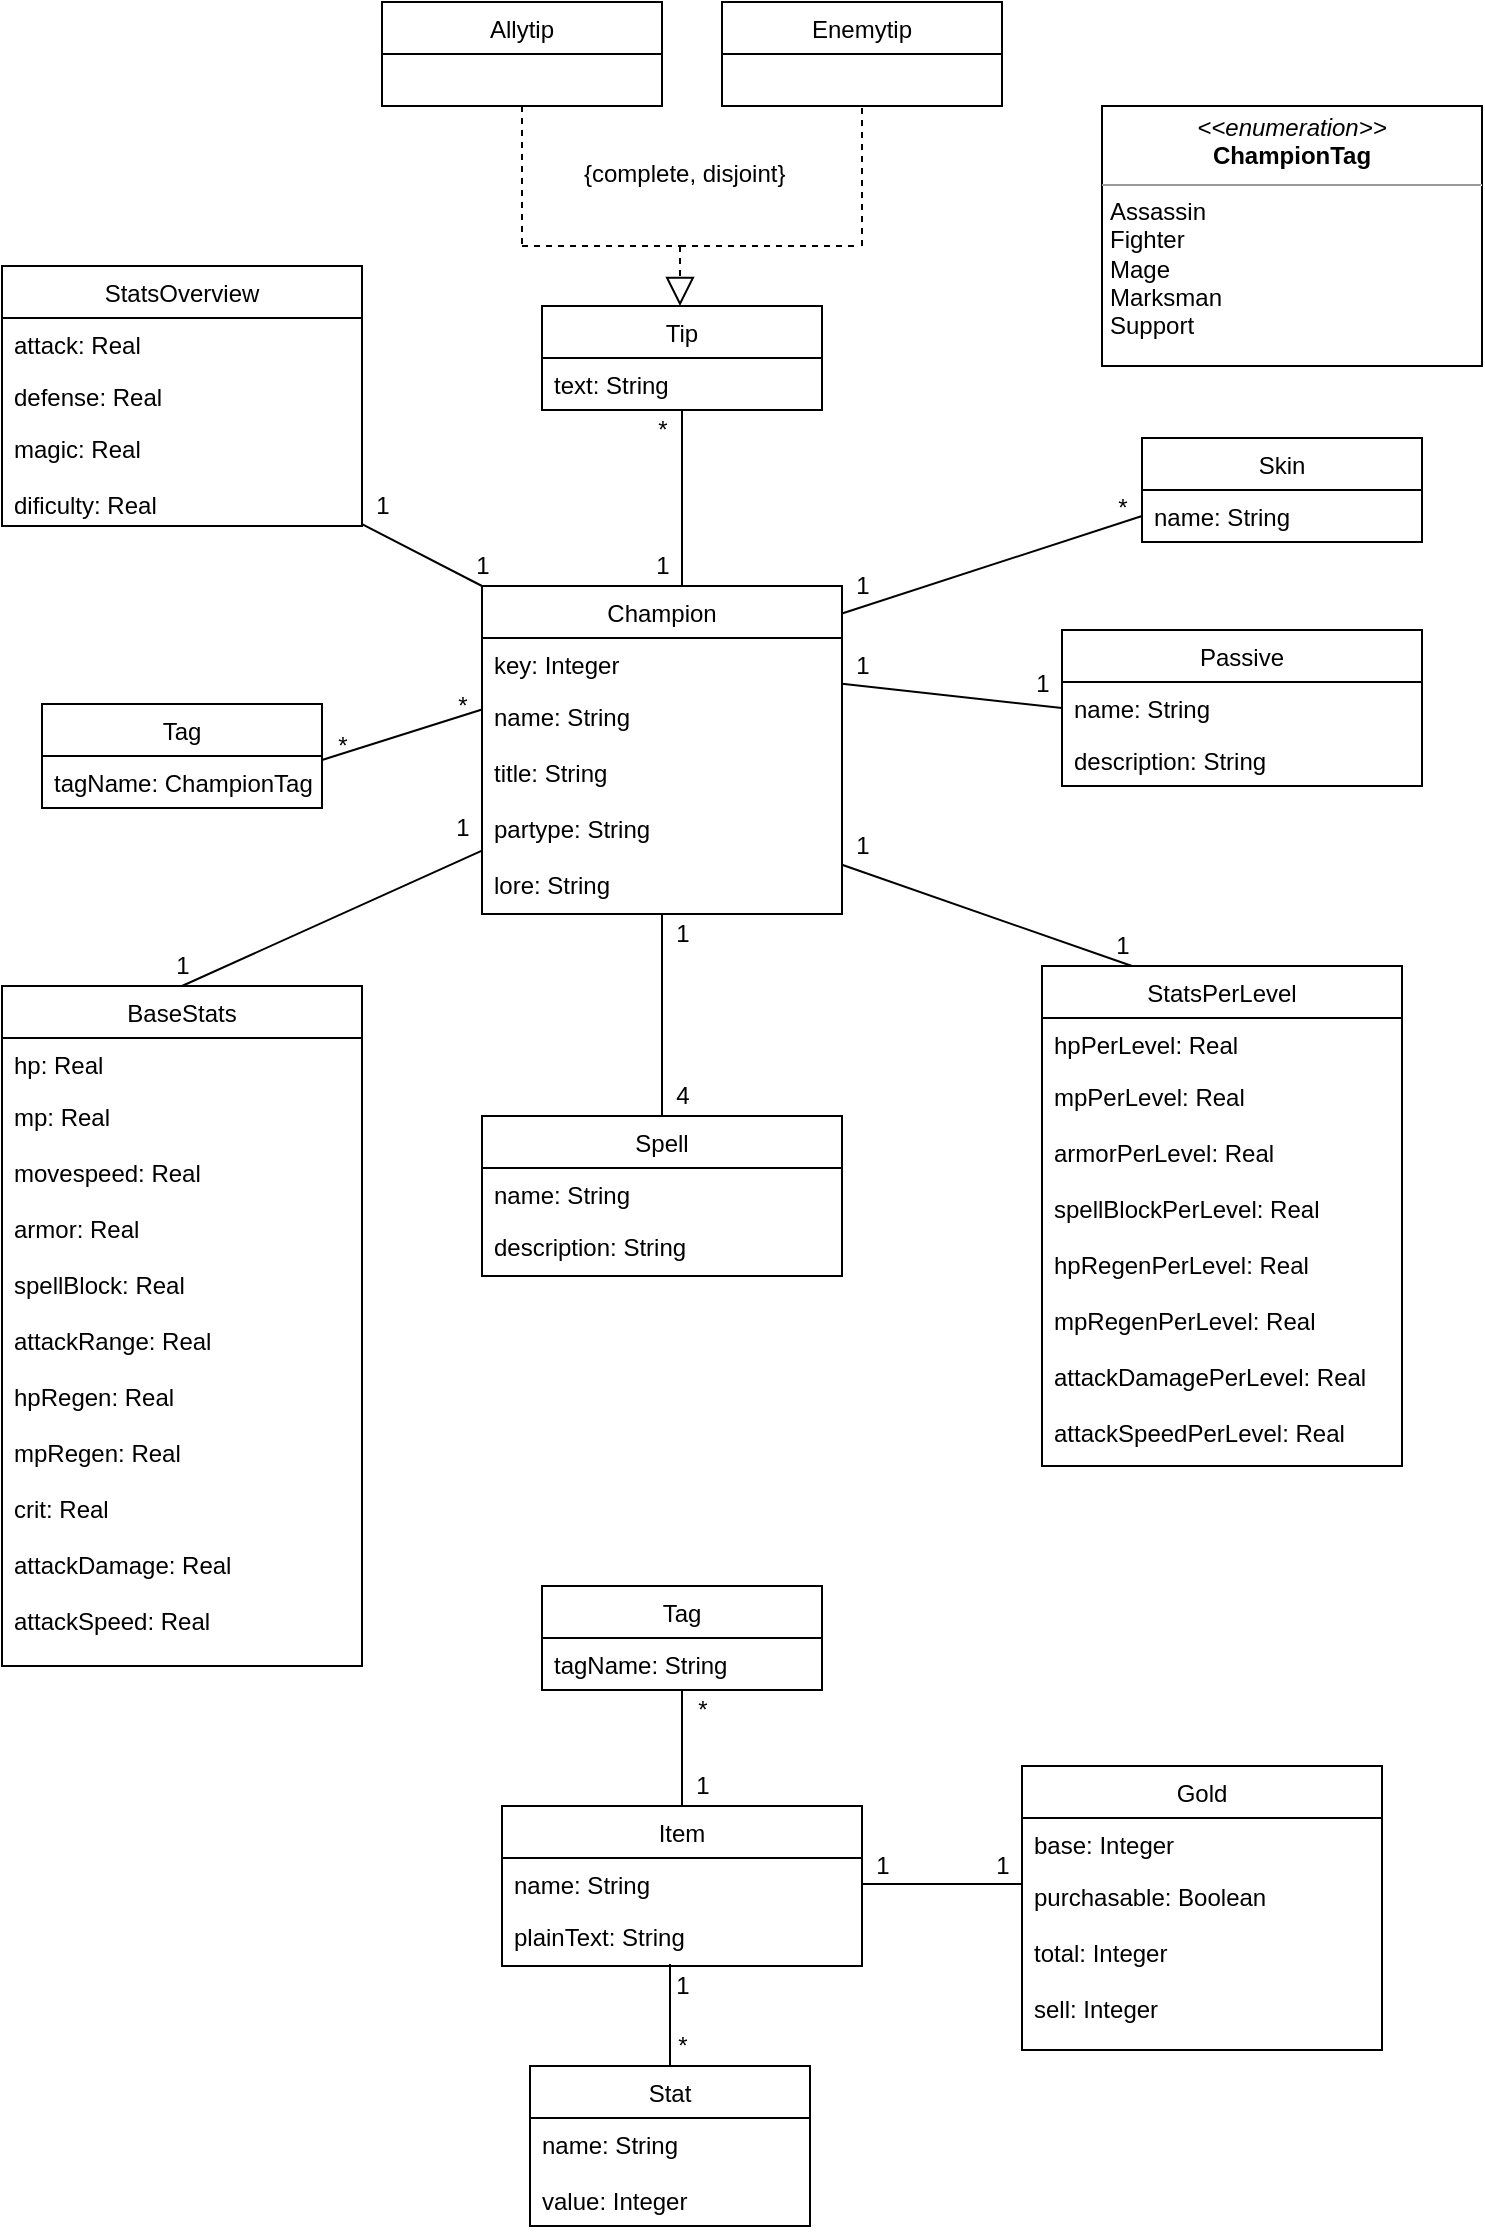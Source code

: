 <mxfile version="15.7.3" type="device"><diagram id="7Ojvw9fCnl7XkcwOHA01" name="Page-1"><mxGraphModel dx="1422" dy="1931" grid="1" gridSize="10" guides="1" tooltips="1" connect="1" arrows="1" fold="1" page="1" pageScale="1" pageWidth="827" pageHeight="1169" math="0" shadow="0"><root><mxCell id="0"/><mxCell id="1" parent="0"/><mxCell id="x-GfVQAkomOEwm2tWLch-3" value="Champion" style="swimlane;fontStyle=0;childLayout=stackLayout;horizontal=1;startSize=26;fillColor=none;horizontalStack=0;resizeParent=1;resizeParentMax=0;resizeLast=0;collapsible=1;marginBottom=0;" parent="1" vertex="1"><mxGeometry x="310" y="250" width="180" height="164" as="geometry"><mxRectangle x="100" y="80" width="90" height="26" as="alternateBounds"/></mxGeometry></mxCell><mxCell id="x-GfVQAkomOEwm2tWLch-5" value="key: Integer" style="text;strokeColor=none;fillColor=none;align=left;verticalAlign=top;spacingLeft=4;spacingRight=4;overflow=hidden;rotatable=0;points=[[0,0.5],[1,0.5]];portConstraint=eastwest;" parent="x-GfVQAkomOEwm2tWLch-3" vertex="1"><mxGeometry y="26" width="180" height="26" as="geometry"/></mxCell><mxCell id="x-GfVQAkomOEwm2tWLch-6" value="name: String&#10;&#10;title: String&#10;&#10;partype: String&#10;&#10;lore: String&#10;&#10;" style="text;strokeColor=none;fillColor=none;align=left;verticalAlign=top;spacingLeft=4;spacingRight=4;overflow=hidden;rotatable=0;points=[[0,0.5],[1,0.5]];portConstraint=eastwest;" parent="x-GfVQAkomOEwm2tWLch-3" vertex="1"><mxGeometry y="52" width="180" height="112" as="geometry"/></mxCell><mxCell id="x-GfVQAkomOEwm2tWLch-13" value="Allytip" style="swimlane;fontStyle=0;childLayout=stackLayout;horizontal=1;startSize=26;fillColor=none;horizontalStack=0;resizeParent=1;resizeParentMax=0;resizeLast=0;collapsible=1;marginBottom=0;" parent="1" vertex="1"><mxGeometry x="260" y="-42" width="140" height="52" as="geometry"/></mxCell><mxCell id="x-GfVQAkomOEwm2tWLch-15" value="Enemytip" style="swimlane;fontStyle=0;childLayout=stackLayout;horizontal=1;startSize=26;fillColor=none;horizontalStack=0;resizeParent=1;resizeParentMax=0;resizeLast=0;collapsible=1;marginBottom=0;" parent="1" vertex="1"><mxGeometry x="430" y="-42" width="140" height="52" as="geometry"/></mxCell><mxCell id="x-GfVQAkomOEwm2tWLch-17" value="Tag" style="swimlane;fontStyle=0;childLayout=stackLayout;horizontal=1;startSize=26;fillColor=none;horizontalStack=0;resizeParent=1;resizeParentMax=0;resizeLast=0;collapsible=1;marginBottom=0;" parent="1" vertex="1"><mxGeometry x="90" y="309" width="140" height="52" as="geometry"/></mxCell><mxCell id="x-GfVQAkomOEwm2tWLch-18" value="tagName: ChampionTag" style="text;strokeColor=none;fillColor=none;align=left;verticalAlign=top;spacingLeft=4;spacingRight=4;overflow=hidden;rotatable=0;points=[[0,0.5],[1,0.5]];portConstraint=eastwest;" parent="x-GfVQAkomOEwm2tWLch-17" vertex="1"><mxGeometry y="26" width="140" height="26" as="geometry"/></mxCell><mxCell id="x-GfVQAkomOEwm2tWLch-21" value="" style="endArrow=none;html=1;rounded=0;" parent="1" edge="1" source="d09dwsSL0HzVPub83wqn-11"><mxGeometry width="50" height="50" relative="1" as="geometry"><mxPoint x="369.846" y="181" as="sourcePoint"/><mxPoint x="410" y="250" as="targetPoint"/></mxGeometry></mxCell><mxCell id="x-GfVQAkomOEwm2tWLch-23" value="" style="endArrow=none;html=1;rounded=0;exitX=0;exitY=0.85;exitDx=0;exitDy=0;exitPerimeter=0;entryX=0;entryY=0.087;entryDx=0;entryDy=0;entryPerimeter=0;" parent="1" source="x-GfVQAkomOEwm2tWLch-24" target="x-GfVQAkomOEwm2tWLch-6" edge="1"><mxGeometry width="50" height="50" relative="1" as="geometry"><mxPoint x="390" y="420" as="sourcePoint"/><mxPoint x="440" y="370" as="targetPoint"/></mxGeometry></mxCell><mxCell id="x-GfVQAkomOEwm2tWLch-24" value="*" style="text;html=1;align=center;verticalAlign=middle;resizable=0;points=[];autosize=1;strokeColor=none;fillColor=none;" parent="1" vertex="1"><mxGeometry x="230" y="320" width="20" height="20" as="geometry"/></mxCell><mxCell id="x-GfVQAkomOEwm2tWLch-25" value="*" style="text;html=1;align=center;verticalAlign=middle;resizable=0;points=[];autosize=1;strokeColor=none;fillColor=none;" parent="1" vertex="1"><mxGeometry x="290" y="300" width="20" height="20" as="geometry"/></mxCell><mxCell id="x-GfVQAkomOEwm2tWLch-26" value="*" style="text;html=1;align=center;verticalAlign=middle;resizable=0;points=[];autosize=1;strokeColor=none;fillColor=none;" parent="1" vertex="1"><mxGeometry x="390" y="162" width="20" height="20" as="geometry"/></mxCell><mxCell id="x-GfVQAkomOEwm2tWLch-27" value="1" style="text;html=1;align=center;verticalAlign=middle;resizable=0;points=[];autosize=1;strokeColor=none;fillColor=none;" parent="1" vertex="1"><mxGeometry x="490" y="280" width="20" height="20" as="geometry"/></mxCell><mxCell id="x-GfVQAkomOEwm2tWLch-32" value="StatsOverview" style="swimlane;fontStyle=0;childLayout=stackLayout;horizontal=1;startSize=26;fillColor=none;horizontalStack=0;resizeParent=1;resizeParentMax=0;resizeLast=0;collapsible=1;marginBottom=0;" parent="1" vertex="1"><mxGeometry x="70" y="90" width="180" height="130" as="geometry"><mxRectangle x="100" y="80" width="90" height="26" as="alternateBounds"/></mxGeometry></mxCell><mxCell id="x-GfVQAkomOEwm2tWLch-33" value="attack: Real" style="text;strokeColor=none;fillColor=none;align=left;verticalAlign=top;spacingLeft=4;spacingRight=4;overflow=hidden;rotatable=0;points=[[0,0.5],[1,0.5]];portConstraint=eastwest;" parent="x-GfVQAkomOEwm2tWLch-32" vertex="1"><mxGeometry y="26" width="180" height="26" as="geometry"/></mxCell><mxCell id="x-GfVQAkomOEwm2tWLch-34" value="defense: Real" style="text;strokeColor=none;fillColor=none;align=left;verticalAlign=top;spacingLeft=4;spacingRight=4;overflow=hidden;rotatable=0;points=[[0,0.5],[1,0.5]];portConstraint=eastwest;" parent="x-GfVQAkomOEwm2tWLch-32" vertex="1"><mxGeometry y="52" width="180" height="26" as="geometry"/></mxCell><mxCell id="x-GfVQAkomOEwm2tWLch-35" value="magic: Real&#10;&#10;dificulty: Real&#10;&#10;" style="text;strokeColor=none;fillColor=none;align=left;verticalAlign=top;spacingLeft=4;spacingRight=4;overflow=hidden;rotatable=0;points=[[0,0.5],[1,0.5]];portConstraint=eastwest;" parent="x-GfVQAkomOEwm2tWLch-32" vertex="1"><mxGeometry y="78" width="180" height="52" as="geometry"/></mxCell><mxCell id="x-GfVQAkomOEwm2tWLch-36" value="" style="endArrow=none;html=1;rounded=0;entryX=0;entryY=0;entryDx=0;entryDy=0;exitX=1;exitY=0.981;exitDx=0;exitDy=0;exitPerimeter=0;" parent="1" source="x-GfVQAkomOEwm2tWLch-35" target="x-GfVQAkomOEwm2tWLch-3" edge="1"><mxGeometry width="50" height="50" relative="1" as="geometry"><mxPoint x="390" y="420" as="sourcePoint"/><mxPoint x="440" y="370" as="targetPoint"/></mxGeometry></mxCell><mxCell id="x-GfVQAkomOEwm2tWLch-37" value="1" style="text;html=1;align=center;verticalAlign=middle;resizable=0;points=[];autosize=1;strokeColor=none;fillColor=none;" parent="1" vertex="1"><mxGeometry x="250" y="200" width="20" height="20" as="geometry"/></mxCell><mxCell id="x-GfVQAkomOEwm2tWLch-38" value="1" style="text;html=1;align=center;verticalAlign=middle;resizable=0;points=[];autosize=1;strokeColor=none;fillColor=none;" parent="1" vertex="1"><mxGeometry x="300" y="230" width="20" height="20" as="geometry"/></mxCell><mxCell id="x-GfVQAkomOEwm2tWLch-39" value="BaseStats" style="swimlane;fontStyle=0;childLayout=stackLayout;horizontal=1;startSize=26;fillColor=none;horizontalStack=0;resizeParent=1;resizeParentMax=0;resizeLast=0;collapsible=1;marginBottom=0;" parent="1" vertex="1"><mxGeometry x="70" y="450" width="180" height="340" as="geometry"><mxRectangle x="100" y="80" width="90" height="26" as="alternateBounds"/></mxGeometry></mxCell><mxCell id="x-GfVQAkomOEwm2tWLch-40" value="hp: Real" style="text;strokeColor=none;fillColor=none;align=left;verticalAlign=top;spacingLeft=4;spacingRight=4;overflow=hidden;rotatable=0;points=[[0,0.5],[1,0.5]];portConstraint=eastwest;" parent="x-GfVQAkomOEwm2tWLch-39" vertex="1"><mxGeometry y="26" width="180" height="26" as="geometry"/></mxCell><mxCell id="x-GfVQAkomOEwm2tWLch-42" value="mp: Real&#10;&#10;movespeed: Real&#10;&#10;armor: Real&#10;&#10;spellBlock: Real&#10;&#10;attackRange: Real&#10;&#10;hpRegen: Real&#10;&#10;mpRegen: Real&#10;&#10;crit: Real&#10;&#10;attackDamage: Real&#10;&#10;attackSpeed: Real&#10;&#10;&#10;&#10;&#10;&#10;&#10;" style="text;strokeColor=none;fillColor=none;align=left;verticalAlign=top;spacingLeft=4;spacingRight=4;overflow=hidden;rotatable=0;points=[[0,0.5],[1,0.5]];portConstraint=eastwest;" parent="x-GfVQAkomOEwm2tWLch-39" vertex="1"><mxGeometry y="52" width="180" height="288" as="geometry"/></mxCell><mxCell id="x-GfVQAkomOEwm2tWLch-43" value="" style="endArrow=none;html=1;rounded=0;entryX=0;entryY=0.717;entryDx=0;entryDy=0;entryPerimeter=0;exitX=0.5;exitY=0;exitDx=0;exitDy=0;" parent="1" source="x-GfVQAkomOEwm2tWLch-39" target="x-GfVQAkomOEwm2tWLch-6" edge="1"><mxGeometry width="50" height="50" relative="1" as="geometry"><mxPoint x="390" y="390" as="sourcePoint"/><mxPoint x="440" y="340" as="targetPoint"/></mxGeometry></mxCell><mxCell id="x-GfVQAkomOEwm2tWLch-45" value="1" style="text;html=1;align=center;verticalAlign=middle;resizable=0;points=[];autosize=1;strokeColor=none;fillColor=none;" parent="1" vertex="1"><mxGeometry x="150" y="430" width="20" height="20" as="geometry"/></mxCell><mxCell id="x-GfVQAkomOEwm2tWLch-59" value="Spell" style="swimlane;fontStyle=0;childLayout=stackLayout;horizontal=1;startSize=26;fillColor=none;horizontalStack=0;resizeParent=1;resizeParentMax=0;resizeLast=0;collapsible=1;marginBottom=0;" parent="1" vertex="1"><mxGeometry x="310" y="515" width="180" height="80" as="geometry"><mxRectangle x="100" y="80" width="90" height="26" as="alternateBounds"/></mxGeometry></mxCell><mxCell id="x-GfVQAkomOEwm2tWLch-61" value="name: String" style="text;strokeColor=none;fillColor=none;align=left;verticalAlign=top;spacingLeft=4;spacingRight=4;overflow=hidden;rotatable=0;points=[[0,0.5],[1,0.5]];portConstraint=eastwest;" parent="x-GfVQAkomOEwm2tWLch-59" vertex="1"><mxGeometry y="26" width="180" height="26" as="geometry"/></mxCell><mxCell id="x-GfVQAkomOEwm2tWLch-62" value="description: String&#10;&#10;" style="text;strokeColor=none;fillColor=none;align=left;verticalAlign=top;spacingLeft=4;spacingRight=4;overflow=hidden;rotatable=0;points=[[0,0.5],[1,0.5]];portConstraint=eastwest;" parent="x-GfVQAkomOEwm2tWLch-59" vertex="1"><mxGeometry y="52" width="180" height="28" as="geometry"/></mxCell><mxCell id="x-GfVQAkomOEwm2tWLch-64" value="" style="endArrow=none;html=1;rounded=0;exitX=0.5;exitY=0;exitDx=0;exitDy=0;" parent="1" source="x-GfVQAkomOEwm2tWLch-59" target="x-GfVQAkomOEwm2tWLch-6" edge="1"><mxGeometry width="50" height="50" relative="1" as="geometry"><mxPoint x="390" y="580" as="sourcePoint"/><mxPoint x="480" y="460" as="targetPoint"/></mxGeometry></mxCell><mxCell id="x-GfVQAkomOEwm2tWLch-65" value="1" style="text;html=1;align=center;verticalAlign=middle;resizable=0;points=[];autosize=1;strokeColor=none;fillColor=none;" parent="1" vertex="1"><mxGeometry x="400" y="414" width="20" height="20" as="geometry"/></mxCell><mxCell id="x-GfVQAkomOEwm2tWLch-66" value="4" style="text;html=1;align=center;verticalAlign=middle;resizable=0;points=[];autosize=1;strokeColor=none;fillColor=none;" parent="1" vertex="1"><mxGeometry x="400" y="495" width="20" height="20" as="geometry"/></mxCell><mxCell id="x-GfVQAkomOEwm2tWLch-67" value="Item" style="swimlane;fontStyle=0;childLayout=stackLayout;horizontal=1;startSize=26;fillColor=none;horizontalStack=0;resizeParent=1;resizeParentMax=0;resizeLast=0;collapsible=1;marginBottom=0;" parent="1" vertex="1"><mxGeometry x="320" y="860" width="180" height="80" as="geometry"><mxRectangle x="100" y="80" width="90" height="26" as="alternateBounds"/></mxGeometry></mxCell><mxCell id="x-GfVQAkomOEwm2tWLch-68" value="name: String" style="text;strokeColor=none;fillColor=none;align=left;verticalAlign=top;spacingLeft=4;spacingRight=4;overflow=hidden;rotatable=0;points=[[0,0.5],[1,0.5]];portConstraint=eastwest;" parent="x-GfVQAkomOEwm2tWLch-67" vertex="1"><mxGeometry y="26" width="180" height="26" as="geometry"/></mxCell><mxCell id="x-GfVQAkomOEwm2tWLch-69" value="plainText: String" style="text;strokeColor=none;fillColor=none;align=left;verticalAlign=top;spacingLeft=4;spacingRight=4;overflow=hidden;rotatable=0;points=[[0,0.5],[1,0.5]];portConstraint=eastwest;" parent="x-GfVQAkomOEwm2tWLch-67" vertex="1"><mxGeometry y="52" width="180" height="26" as="geometry"/></mxCell><mxCell id="x-GfVQAkomOEwm2tWLch-70" value="&#10;&#10;" style="text;strokeColor=none;fillColor=none;align=left;verticalAlign=top;spacingLeft=4;spacingRight=4;overflow=hidden;rotatable=0;points=[[0,0.5],[1,0.5]];portConstraint=eastwest;" parent="x-GfVQAkomOEwm2tWLch-67" vertex="1"><mxGeometry y="78" width="180" height="2" as="geometry"/></mxCell><mxCell id="x-GfVQAkomOEwm2tWLch-71" value="Passive" style="swimlane;fontStyle=0;childLayout=stackLayout;horizontal=1;startSize=26;fillColor=none;horizontalStack=0;resizeParent=1;resizeParentMax=0;resizeLast=0;collapsible=1;marginBottom=0;" parent="1" vertex="1"><mxGeometry x="600" y="272" width="180" height="78" as="geometry"><mxRectangle x="100" y="80" width="90" height="26" as="alternateBounds"/></mxGeometry></mxCell><mxCell id="x-GfVQAkomOEwm2tWLch-72" value="name: String" style="text;strokeColor=none;fillColor=none;align=left;verticalAlign=top;spacingLeft=4;spacingRight=4;overflow=hidden;rotatable=0;points=[[0,0.5],[1,0.5]];portConstraint=eastwest;" parent="x-GfVQAkomOEwm2tWLch-71" vertex="1"><mxGeometry y="26" width="180" height="26" as="geometry"/></mxCell><mxCell id="x-GfVQAkomOEwm2tWLch-73" value="description: String" style="text;strokeColor=none;fillColor=none;align=left;verticalAlign=top;spacingLeft=4;spacingRight=4;overflow=hidden;rotatable=0;points=[[0,0.5],[1,0.5]];portConstraint=eastwest;" parent="x-GfVQAkomOEwm2tWLch-71" vertex="1"><mxGeometry y="52" width="180" height="26" as="geometry"/></mxCell><mxCell id="x-GfVQAkomOEwm2tWLch-75" value="" style="endArrow=none;html=1;rounded=0;exitX=0;exitY=0.5;exitDx=0;exitDy=0;" parent="1" source="x-GfVQAkomOEwm2tWLch-72" target="x-GfVQAkomOEwm2tWLch-5" edge="1"><mxGeometry width="50" height="50" relative="1" as="geometry"><mxPoint x="390" y="390" as="sourcePoint"/><mxPoint x="440" y="340" as="targetPoint"/></mxGeometry></mxCell><mxCell id="x-GfVQAkomOEwm2tWLch-76" value="1" style="text;html=1;align=center;verticalAlign=middle;resizable=0;points=[];autosize=1;strokeColor=none;fillColor=none;" parent="1" vertex="1"><mxGeometry x="580" y="289" width="20" height="20" as="geometry"/></mxCell><mxCell id="x-GfVQAkomOEwm2tWLch-78" value="Gold" style="swimlane;fontStyle=0;childLayout=stackLayout;horizontal=1;startSize=26;fillColor=none;horizontalStack=0;resizeParent=1;resizeParentMax=0;resizeLast=0;collapsible=1;marginBottom=0;" parent="1" vertex="1"><mxGeometry x="580" y="840" width="180" height="142" as="geometry"><mxRectangle x="100" y="80" width="90" height="26" as="alternateBounds"/></mxGeometry></mxCell><mxCell id="x-GfVQAkomOEwm2tWLch-79" value="base: Integer" style="text;strokeColor=none;fillColor=none;align=left;verticalAlign=top;spacingLeft=4;spacingRight=4;overflow=hidden;rotatable=0;points=[[0,0.5],[1,0.5]];portConstraint=eastwest;" parent="x-GfVQAkomOEwm2tWLch-78" vertex="1"><mxGeometry y="26" width="180" height="26" as="geometry"/></mxCell><mxCell id="x-GfVQAkomOEwm2tWLch-80" value="purchasable: Boolean&#10;&#10;total: Integer&#10;&#10;sell: Integer" style="text;strokeColor=none;fillColor=none;align=left;verticalAlign=top;spacingLeft=4;spacingRight=4;overflow=hidden;rotatable=0;points=[[0,0.5],[1,0.5]];portConstraint=eastwest;" parent="x-GfVQAkomOEwm2tWLch-78" vertex="1"><mxGeometry y="52" width="180" height="88" as="geometry"/></mxCell><mxCell id="x-GfVQAkomOEwm2tWLch-81" value="&#10;&#10;" style="text;strokeColor=none;fillColor=none;align=left;verticalAlign=top;spacingLeft=4;spacingRight=4;overflow=hidden;rotatable=0;points=[[0,0.5],[1,0.5]];portConstraint=eastwest;" parent="x-GfVQAkomOEwm2tWLch-78" vertex="1"><mxGeometry y="140" width="180" height="2" as="geometry"/></mxCell><mxCell id="x-GfVQAkomOEwm2tWLch-82" value="" style="endArrow=none;html=1;rounded=0;entryX=1;entryY=0.5;entryDx=0;entryDy=0;exitX=0;exitY=0.08;exitDx=0;exitDy=0;exitPerimeter=0;" parent="1" source="x-GfVQAkomOEwm2tWLch-80" target="x-GfVQAkomOEwm2tWLch-68" edge="1"><mxGeometry width="50" height="50" relative="1" as="geometry"><mxPoint x="380" y="870" as="sourcePoint"/><mxPoint x="430" y="820" as="targetPoint"/></mxGeometry></mxCell><mxCell id="x-GfVQAkomOEwm2tWLch-83" value="1" style="text;html=1;align=center;verticalAlign=middle;resizable=0;points=[];autosize=1;strokeColor=none;fillColor=none;" parent="1" vertex="1"><mxGeometry x="500" y="880" width="20" height="20" as="geometry"/></mxCell><mxCell id="x-GfVQAkomOEwm2tWLch-84" value="1" style="text;html=1;align=center;verticalAlign=middle;resizable=0;points=[];autosize=1;strokeColor=none;fillColor=none;" parent="1" vertex="1"><mxGeometry x="560" y="880" width="20" height="20" as="geometry"/></mxCell><mxCell id="x-GfVQAkomOEwm2tWLch-85" value="Tag" style="swimlane;fontStyle=0;childLayout=stackLayout;horizontal=1;startSize=26;fillColor=none;horizontalStack=0;resizeParent=1;resizeParentMax=0;resizeLast=0;collapsible=1;marginBottom=0;" parent="1" vertex="1"><mxGeometry x="340" y="750" width="140" height="52" as="geometry"/></mxCell><mxCell id="x-GfVQAkomOEwm2tWLch-86" value="tagName: String" style="text;strokeColor=none;fillColor=none;align=left;verticalAlign=top;spacingLeft=4;spacingRight=4;overflow=hidden;rotatable=0;points=[[0,0.5],[1,0.5]];portConstraint=eastwest;" parent="x-GfVQAkomOEwm2tWLch-85" vertex="1"><mxGeometry y="26" width="140" height="26" as="geometry"/></mxCell><mxCell id="x-GfVQAkomOEwm2tWLch-87" value="" style="endArrow=none;html=1;rounded=0;exitX=0.5;exitY=0;exitDx=0;exitDy=0;" parent="1" source="x-GfVQAkomOEwm2tWLch-67" target="x-GfVQAkomOEwm2tWLch-86" edge="1"><mxGeometry width="50" height="50" relative="1" as="geometry"><mxPoint x="380" y="870" as="sourcePoint"/><mxPoint x="430" y="820" as="targetPoint"/></mxGeometry></mxCell><mxCell id="x-GfVQAkomOEwm2tWLch-88" value="*" style="text;html=1;align=center;verticalAlign=middle;resizable=0;points=[];autosize=1;strokeColor=none;fillColor=none;" parent="1" vertex="1"><mxGeometry x="410" y="802" width="20" height="20" as="geometry"/></mxCell><mxCell id="x-GfVQAkomOEwm2tWLch-89" value="1" style="text;html=1;align=center;verticalAlign=middle;resizable=0;points=[];autosize=1;strokeColor=none;fillColor=none;" parent="1" vertex="1"><mxGeometry x="410" y="840" width="20" height="20" as="geometry"/></mxCell><mxCell id="x-GfVQAkomOEwm2tWLch-91" value="Stat" style="swimlane;fontStyle=0;childLayout=stackLayout;horizontal=1;startSize=26;fillColor=none;horizontalStack=0;resizeParent=1;resizeParentMax=0;resizeLast=0;collapsible=1;marginBottom=0;" parent="1" vertex="1"><mxGeometry x="334" y="990" width="140" height="80" as="geometry"/></mxCell><mxCell id="x-GfVQAkomOEwm2tWLch-92" value="name: String&#10;&#10;value: Integer" style="text;strokeColor=none;fillColor=none;align=left;verticalAlign=top;spacingLeft=4;spacingRight=4;overflow=hidden;rotatable=0;points=[[0,0.5],[1,0.5]];portConstraint=eastwest;" parent="x-GfVQAkomOEwm2tWLch-91" vertex="1"><mxGeometry y="26" width="140" height="54" as="geometry"/></mxCell><mxCell id="x-GfVQAkomOEwm2tWLch-93" value="" style="endArrow=none;html=1;rounded=0;exitX=0.5;exitY=0;exitDx=0;exitDy=0;startArrow=none;" parent="1" source="x-GfVQAkomOEwm2tWLch-91" edge="1"><mxGeometry width="50" height="50" relative="1" as="geometry"><mxPoint x="380" y="870" as="sourcePoint"/><mxPoint x="404" y="939" as="targetPoint"/></mxGeometry></mxCell><mxCell id="x-GfVQAkomOEwm2tWLch-94" value="1" style="text;html=1;align=center;verticalAlign=middle;resizable=0;points=[];autosize=1;strokeColor=none;fillColor=none;" parent="1" vertex="1"><mxGeometry x="400" y="940" width="20" height="20" as="geometry"/></mxCell><mxCell id="x-GfVQAkomOEwm2tWLch-95" value="*" style="text;html=1;align=center;verticalAlign=middle;resizable=0;points=[];autosize=1;strokeColor=none;fillColor=none;" parent="1" vertex="1"><mxGeometry x="400" y="970" width="20" height="20" as="geometry"/></mxCell><mxCell id="x-GfVQAkomOEwm2tWLch-96" value="" style="endArrow=none;html=1;rounded=0;exitX=0.5;exitY=0;exitDx=0;exitDy=0;" parent="1" source="x-GfVQAkomOEwm2tWLch-91" target="x-GfVQAkomOEwm2tWLch-95" edge="1"><mxGeometry width="50" height="50" relative="1" as="geometry"><mxPoint x="404" y="990" as="sourcePoint"/><mxPoint x="404" y="939" as="targetPoint"/></mxGeometry></mxCell><mxCell id="d09dwsSL0HzVPub83wqn-2" value="StatsPerLevel" style="swimlane;fontStyle=0;childLayout=stackLayout;horizontal=1;startSize=26;fillColor=none;horizontalStack=0;resizeParent=1;resizeParentMax=0;resizeLast=0;collapsible=1;marginBottom=0;" parent="1" vertex="1"><mxGeometry x="590" y="440" width="180" height="250" as="geometry"><mxRectangle x="100" y="80" width="90" height="26" as="alternateBounds"/></mxGeometry></mxCell><mxCell id="d09dwsSL0HzVPub83wqn-4" value="hpPerLevel: Real" style="text;strokeColor=none;fillColor=none;align=left;verticalAlign=top;spacingLeft=4;spacingRight=4;overflow=hidden;rotatable=0;points=[[0,0.5],[1,0.5]];portConstraint=eastwest;" parent="d09dwsSL0HzVPub83wqn-2" vertex="1"><mxGeometry y="26" width="180" height="26" as="geometry"/></mxCell><mxCell id="d09dwsSL0HzVPub83wqn-5" value="mpPerLevel: Real&#10;&#10;armorPerLevel: Real&#10;&#10;spellBlockPerLevel: Real&#10;&#10;hpRegenPerLevel: Real&#10;&#10;mpRegenPerLevel: Real&#10;&#10;attackDamagePerLevel: Real&#10;&#10;attackSpeedPerLevel: Real&#10;&#10;&#10;&#10;&#10;&#10;" style="text;strokeColor=none;fillColor=none;align=left;verticalAlign=top;spacingLeft=4;spacingRight=4;overflow=hidden;rotatable=0;points=[[0,0.5],[1,0.5]];portConstraint=eastwest;" parent="d09dwsSL0HzVPub83wqn-2" vertex="1"><mxGeometry y="52" width="180" height="198" as="geometry"/></mxCell><mxCell id="d09dwsSL0HzVPub83wqn-6" value="" style="endArrow=none;html=1;rounded=0;exitX=0.25;exitY=0;exitDx=0;exitDy=0;" parent="1" source="d09dwsSL0HzVPub83wqn-2" target="x-GfVQAkomOEwm2tWLch-6" edge="1"><mxGeometry width="50" height="50" relative="1" as="geometry"><mxPoint x="530" y="500" as="sourcePoint"/><mxPoint x="580" y="450" as="targetPoint"/></mxGeometry></mxCell><mxCell id="d09dwsSL0HzVPub83wqn-7" value="1" style="text;html=1;align=center;verticalAlign=middle;resizable=0;points=[];autosize=1;strokeColor=none;fillColor=none;" parent="1" vertex="1"><mxGeometry x="490" y="370" width="20" height="20" as="geometry"/></mxCell><mxCell id="d09dwsSL0HzVPub83wqn-8" value="1" style="text;html=1;align=center;verticalAlign=middle;resizable=0;points=[];autosize=1;strokeColor=none;fillColor=none;" parent="1" vertex="1"><mxGeometry x="620" y="420" width="20" height="20" as="geometry"/></mxCell><mxCell id="d09dwsSL0HzVPub83wqn-9" value="1" style="text;html=1;align=center;verticalAlign=middle;resizable=0;points=[];autosize=1;strokeColor=none;fillColor=none;" parent="1" vertex="1"><mxGeometry x="390" y="230" width="20" height="20" as="geometry"/></mxCell><mxCell id="d09dwsSL0HzVPub83wqn-10" value="Tip" style="swimlane;fontStyle=0;childLayout=stackLayout;horizontal=1;startSize=26;fillColor=none;horizontalStack=0;resizeParent=1;resizeParentMax=0;resizeLast=0;collapsible=1;marginBottom=0;" parent="1" vertex="1"><mxGeometry x="340" y="110" width="140" height="52" as="geometry"/></mxCell><mxCell id="d09dwsSL0HzVPub83wqn-11" value="text: String" style="text;strokeColor=none;fillColor=none;align=left;verticalAlign=top;spacingLeft=4;spacingRight=4;overflow=hidden;rotatable=0;points=[[0,0.5],[1,0.5]];portConstraint=eastwest;" parent="d09dwsSL0HzVPub83wqn-10" vertex="1"><mxGeometry y="26" width="140" height="26" as="geometry"/></mxCell><mxCell id="d09dwsSL0HzVPub83wqn-12" value="" style="endArrow=block;dashed=1;endFill=0;endSize=12;html=1;rounded=0;" parent="1" edge="1"><mxGeometry width="160" relative="1" as="geometry"><mxPoint x="409" y="80" as="sourcePoint"/><mxPoint x="409" y="110" as="targetPoint"/></mxGeometry></mxCell><mxCell id="d09dwsSL0HzVPub83wqn-14" value="" style="endArrow=none;dashed=1;html=1;rounded=0;" parent="1" edge="1"><mxGeometry width="50" height="50" relative="1" as="geometry"><mxPoint x="330" y="10" as="sourcePoint"/><mxPoint x="330" y="80" as="targetPoint"/></mxGeometry></mxCell><mxCell id="d09dwsSL0HzVPub83wqn-15" value="" style="endArrow=none;dashed=1;html=1;rounded=0;" parent="1" edge="1"><mxGeometry width="50" height="50" relative="1" as="geometry"><mxPoint x="330" y="80" as="sourcePoint"/><mxPoint x="410" y="80" as="targetPoint"/></mxGeometry></mxCell><mxCell id="d09dwsSL0HzVPub83wqn-16" value="" style="endArrow=none;dashed=1;html=1;rounded=0;" parent="1" edge="1"><mxGeometry width="50" height="50" relative="1" as="geometry"><mxPoint x="500" y="80" as="sourcePoint"/><mxPoint x="500" y="10" as="targetPoint"/></mxGeometry></mxCell><mxCell id="d09dwsSL0HzVPub83wqn-17" value="" style="endArrow=none;dashed=1;html=1;rounded=0;" parent="1" edge="1"><mxGeometry width="50" height="50" relative="1" as="geometry"><mxPoint x="409" y="80" as="sourcePoint"/><mxPoint x="499" y="80" as="targetPoint"/></mxGeometry></mxCell><mxCell id="r2PQSPAMFMJ0AoGZ78DX-1" value="Skin" style="swimlane;fontStyle=0;childLayout=stackLayout;horizontal=1;startSize=26;fillColor=none;horizontalStack=0;resizeParent=1;resizeParentMax=0;resizeLast=0;collapsible=1;marginBottom=0;" parent="1" vertex="1"><mxGeometry x="640" y="176" width="140" height="52" as="geometry"/></mxCell><mxCell id="r2PQSPAMFMJ0AoGZ78DX-2" value="name: String" style="text;strokeColor=none;fillColor=none;align=left;verticalAlign=top;spacingLeft=4;spacingRight=4;overflow=hidden;rotatable=0;points=[[0,0.5],[1,0.5]];portConstraint=eastwest;" parent="r2PQSPAMFMJ0AoGZ78DX-1" vertex="1"><mxGeometry y="26" width="140" height="26" as="geometry"/></mxCell><mxCell id="r2PQSPAMFMJ0AoGZ78DX-3" value="*" style="text;html=1;align=center;verticalAlign=middle;resizable=0;points=[];autosize=1;strokeColor=none;fillColor=none;" parent="1" vertex="1"><mxGeometry x="620" y="201" width="20" height="20" as="geometry"/></mxCell><mxCell id="r2PQSPAMFMJ0AoGZ78DX-4" value="" style="endArrow=none;html=1;rounded=0;exitX=1;exitY=0.084;exitDx=0;exitDy=0;exitPerimeter=0;entryX=0;entryY=0.5;entryDx=0;entryDy=0;" parent="1" source="x-GfVQAkomOEwm2tWLch-3" target="r2PQSPAMFMJ0AoGZ78DX-2" edge="1"><mxGeometry width="50" height="50" relative="1" as="geometry"><mxPoint x="390" y="220" as="sourcePoint"/><mxPoint x="660" y="190" as="targetPoint"/></mxGeometry></mxCell><mxCell id="r2PQSPAMFMJ0AoGZ78DX-5" value="1" style="text;html=1;align=center;verticalAlign=middle;resizable=0;points=[];autosize=1;strokeColor=none;fillColor=none;" parent="1" vertex="1"><mxGeometry x="490" y="240" width="20" height="20" as="geometry"/></mxCell><mxCell id="r2PQSPAMFMJ0AoGZ78DX-9" value="1" style="text;html=1;align=center;verticalAlign=middle;resizable=0;points=[];autosize=1;strokeColor=none;fillColor=none;" parent="1" vertex="1"><mxGeometry x="290" y="361" width="20" height="20" as="geometry"/></mxCell><mxCell id="r2PQSPAMFMJ0AoGZ78DX-10" value="&lt;p style=&quot;margin: 0px ; margin-top: 4px ; text-align: center&quot;&gt;&lt;i&gt;&amp;lt;&amp;lt;enumeration&amp;gt;&amp;gt;&lt;/i&gt;&lt;br&gt;&lt;b&gt;ChampionTag&lt;/b&gt;&lt;/p&gt;&lt;hr size=&quot;1&quot;&gt;&lt;p style=&quot;margin: 0px ; margin-left: 4px&quot;&gt;Assassin&lt;br&gt;Fighter&lt;/p&gt;&lt;p style=&quot;margin: 0px ; margin-left: 4px&quot;&gt;Mage&lt;/p&gt;&lt;p style=&quot;margin: 0px ; margin-left: 4px&quot;&gt;Marksman&lt;/p&gt;&lt;p style=&quot;margin: 0px ; margin-left: 4px&quot;&gt;Support&lt;/p&gt;&lt;p style=&quot;margin: 0px ; margin-left: 4px&quot;&gt;&lt;br&gt;&lt;/p&gt;&lt;p style=&quot;margin: 0px ; margin-left: 4px&quot;&gt;&lt;br&gt;&lt;/p&gt;&lt;p style=&quot;margin: 0px ; margin-left: 4px&quot;&gt;&lt;br&gt;&lt;/p&gt;&lt;p style=&quot;margin: 0px ; margin-left: 4px&quot;&gt;&lt;br&gt;&lt;/p&gt;&lt;p style=&quot;margin: 0px ; margin-left: 4px&quot;&gt;&lt;br&gt;&lt;/p&gt;&lt;hr size=&quot;1&quot;&gt;&lt;p style=&quot;margin: 0px ; margin-left: 4px&quot;&gt;&lt;br&gt;&lt;/p&gt;" style="verticalAlign=top;align=left;overflow=fill;fontSize=12;fontFamily=Helvetica;html=1;" parent="1" vertex="1"><mxGeometry x="620" y="10" width="190" height="130" as="geometry"/></mxCell><mxCell id="r2PQSPAMFMJ0AoGZ78DX-12" value="&lt;div style=&quot;text-align: center&quot;&gt;&lt;span&gt;&lt;font face=&quot;helvetica&quot;&gt;{complete, disjoint}&lt;/font&gt;&lt;/span&gt;&lt;/div&gt;" style="text;whiteSpace=wrap;html=1;" parent="1" vertex="1"><mxGeometry x="359" y="30" width="110" height="30" as="geometry"/></mxCell></root></mxGraphModel></diagram></mxfile>